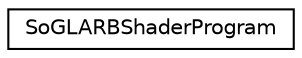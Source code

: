 digraph "Graphical Class Hierarchy"
{
 // LATEX_PDF_SIZE
  edge [fontname="Helvetica",fontsize="10",labelfontname="Helvetica",labelfontsize="10"];
  node [fontname="Helvetica",fontsize="10",shape=record];
  rankdir="LR";
  Node0 [label="SoGLARBShaderProgram",height=0.2,width=0.4,color="black", fillcolor="white", style="filled",URL="$classSoGLARBShaderProgram.html",tooltip=" "];
}
